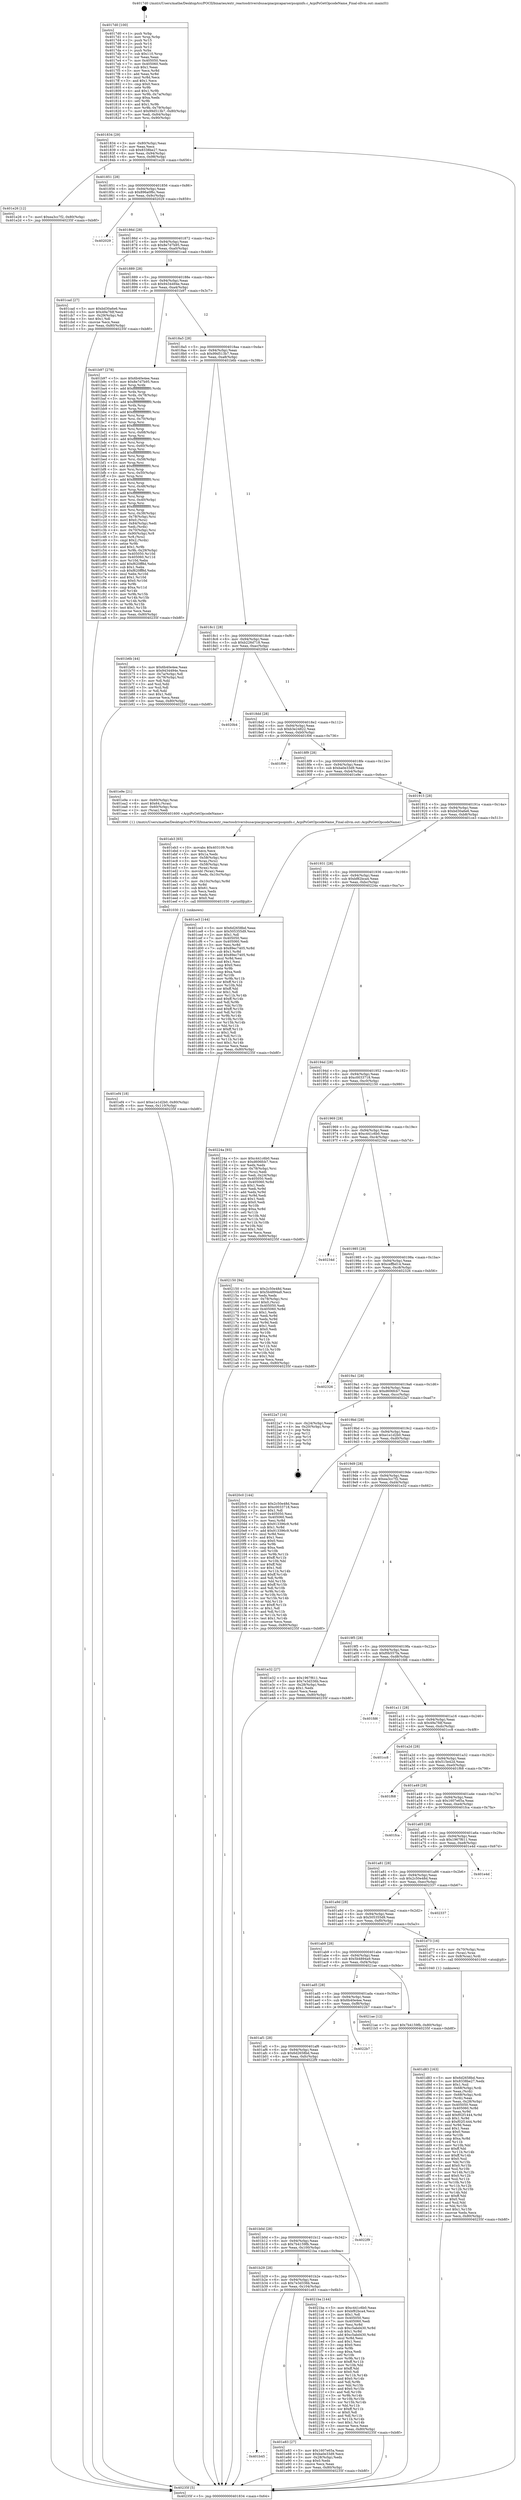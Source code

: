 digraph "0x4017d0" {
  label = "0x4017d0 (/mnt/c/Users/mathe/Desktop/tcc/POCII/binaries/extr_reactosdriversbusacpiacpicaparserpsopinfo.c_AcpiPsGetOpcodeName_Final-ollvm.out::main(0))"
  labelloc = "t"
  node[shape=record]

  Entry [label="",width=0.3,height=0.3,shape=circle,fillcolor=black,style=filled]
  "0x401834" [label="{
     0x401834 [29]\l
     | [instrs]\l
     &nbsp;&nbsp;0x401834 \<+3\>: mov -0x80(%rbp),%eax\l
     &nbsp;&nbsp;0x401837 \<+2\>: mov %eax,%ecx\l
     &nbsp;&nbsp;0x401839 \<+6\>: sub $0x8338be27,%ecx\l
     &nbsp;&nbsp;0x40183f \<+6\>: mov %eax,-0x94(%rbp)\l
     &nbsp;&nbsp;0x401845 \<+6\>: mov %ecx,-0x98(%rbp)\l
     &nbsp;&nbsp;0x40184b \<+6\>: je 0000000000401e26 \<main+0x656\>\l
  }"]
  "0x401e26" [label="{
     0x401e26 [12]\l
     | [instrs]\l
     &nbsp;&nbsp;0x401e26 \<+7\>: movl $0xea3cc7f2,-0x80(%rbp)\l
     &nbsp;&nbsp;0x401e2d \<+5\>: jmp 000000000040235f \<main+0xb8f\>\l
  }"]
  "0x401851" [label="{
     0x401851 [28]\l
     | [instrs]\l
     &nbsp;&nbsp;0x401851 \<+5\>: jmp 0000000000401856 \<main+0x86\>\l
     &nbsp;&nbsp;0x401856 \<+6\>: mov -0x94(%rbp),%eax\l
     &nbsp;&nbsp;0x40185c \<+5\>: sub $0x896a0f6c,%eax\l
     &nbsp;&nbsp;0x401861 \<+6\>: mov %eax,-0x9c(%rbp)\l
     &nbsp;&nbsp;0x401867 \<+6\>: je 0000000000402029 \<main+0x859\>\l
  }"]
  Exit [label="",width=0.3,height=0.3,shape=circle,fillcolor=black,style=filled,peripheries=2]
  "0x402029" [label="{
     0x402029\l
  }", style=dashed]
  "0x40186d" [label="{
     0x40186d [28]\l
     | [instrs]\l
     &nbsp;&nbsp;0x40186d \<+5\>: jmp 0000000000401872 \<main+0xa2\>\l
     &nbsp;&nbsp;0x401872 \<+6\>: mov -0x94(%rbp),%eax\l
     &nbsp;&nbsp;0x401878 \<+5\>: sub $0x8e7d7b95,%eax\l
     &nbsp;&nbsp;0x40187d \<+6\>: mov %eax,-0xa0(%rbp)\l
     &nbsp;&nbsp;0x401883 \<+6\>: je 0000000000401cad \<main+0x4dd\>\l
  }"]
  "0x401ef4" [label="{
     0x401ef4 [18]\l
     | [instrs]\l
     &nbsp;&nbsp;0x401ef4 \<+7\>: movl $0xe1e1d2b0,-0x80(%rbp)\l
     &nbsp;&nbsp;0x401efb \<+6\>: mov %eax,-0x110(%rbp)\l
     &nbsp;&nbsp;0x401f01 \<+5\>: jmp 000000000040235f \<main+0xb8f\>\l
  }"]
  "0x401cad" [label="{
     0x401cad [27]\l
     | [instrs]\l
     &nbsp;&nbsp;0x401cad \<+5\>: mov $0xbd30a6e6,%eax\l
     &nbsp;&nbsp;0x401cb2 \<+5\>: mov $0x49a7fdf,%ecx\l
     &nbsp;&nbsp;0x401cb7 \<+3\>: mov -0x29(%rbp),%dl\l
     &nbsp;&nbsp;0x401cba \<+3\>: test $0x1,%dl\l
     &nbsp;&nbsp;0x401cbd \<+3\>: cmovne %ecx,%eax\l
     &nbsp;&nbsp;0x401cc0 \<+3\>: mov %eax,-0x80(%rbp)\l
     &nbsp;&nbsp;0x401cc3 \<+5\>: jmp 000000000040235f \<main+0xb8f\>\l
  }"]
  "0x401889" [label="{
     0x401889 [28]\l
     | [instrs]\l
     &nbsp;&nbsp;0x401889 \<+5\>: jmp 000000000040188e \<main+0xbe\>\l
     &nbsp;&nbsp;0x40188e \<+6\>: mov -0x94(%rbp),%eax\l
     &nbsp;&nbsp;0x401894 \<+5\>: sub $0x9434494e,%eax\l
     &nbsp;&nbsp;0x401899 \<+6\>: mov %eax,-0xa4(%rbp)\l
     &nbsp;&nbsp;0x40189f \<+6\>: je 0000000000401b97 \<main+0x3c7\>\l
  }"]
  "0x401eb3" [label="{
     0x401eb3 [65]\l
     | [instrs]\l
     &nbsp;&nbsp;0x401eb3 \<+10\>: movabs $0x403109,%rdi\l
     &nbsp;&nbsp;0x401ebd \<+2\>: xor %ecx,%ecx\l
     &nbsp;&nbsp;0x401ebf \<+5\>: mov $0x1a,%edx\l
     &nbsp;&nbsp;0x401ec4 \<+4\>: mov -0x58(%rbp),%rsi\l
     &nbsp;&nbsp;0x401ec8 \<+3\>: mov %rax,(%rsi)\l
     &nbsp;&nbsp;0x401ecb \<+4\>: mov -0x58(%rbp),%rax\l
     &nbsp;&nbsp;0x401ecf \<+3\>: mov (%rax),%rax\l
     &nbsp;&nbsp;0x401ed2 \<+3\>: movsbl (%rax),%eax\l
     &nbsp;&nbsp;0x401ed5 \<+6\>: mov %edx,-0x10c(%rbp)\l
     &nbsp;&nbsp;0x401edb \<+1\>: cltd\l
     &nbsp;&nbsp;0x401edc \<+7\>: mov -0x10c(%rbp),%r8d\l
     &nbsp;&nbsp;0x401ee3 \<+3\>: idiv %r8d\l
     &nbsp;&nbsp;0x401ee6 \<+3\>: sub $0x61,%ecx\l
     &nbsp;&nbsp;0x401ee9 \<+2\>: sub %ecx,%edx\l
     &nbsp;&nbsp;0x401eeb \<+2\>: mov %edx,%esi\l
     &nbsp;&nbsp;0x401eed \<+2\>: mov $0x0,%al\l
     &nbsp;&nbsp;0x401eef \<+5\>: call 0000000000401030 \<printf@plt\>\l
     | [calls]\l
     &nbsp;&nbsp;0x401030 \{1\} (unknown)\l
  }"]
  "0x401b97" [label="{
     0x401b97 [278]\l
     | [instrs]\l
     &nbsp;&nbsp;0x401b97 \<+5\>: mov $0x6b40e4ee,%eax\l
     &nbsp;&nbsp;0x401b9c \<+5\>: mov $0x8e7d7b95,%ecx\l
     &nbsp;&nbsp;0x401ba1 \<+3\>: mov %rsp,%rdx\l
     &nbsp;&nbsp;0x401ba4 \<+4\>: add $0xfffffffffffffff0,%rdx\l
     &nbsp;&nbsp;0x401ba8 \<+3\>: mov %rdx,%rsp\l
     &nbsp;&nbsp;0x401bab \<+4\>: mov %rdx,-0x78(%rbp)\l
     &nbsp;&nbsp;0x401baf \<+3\>: mov %rsp,%rdx\l
     &nbsp;&nbsp;0x401bb2 \<+4\>: add $0xfffffffffffffff0,%rdx\l
     &nbsp;&nbsp;0x401bb6 \<+3\>: mov %rdx,%rsp\l
     &nbsp;&nbsp;0x401bb9 \<+3\>: mov %rsp,%rsi\l
     &nbsp;&nbsp;0x401bbc \<+4\>: add $0xfffffffffffffff0,%rsi\l
     &nbsp;&nbsp;0x401bc0 \<+3\>: mov %rsi,%rsp\l
     &nbsp;&nbsp;0x401bc3 \<+4\>: mov %rsi,-0x70(%rbp)\l
     &nbsp;&nbsp;0x401bc7 \<+3\>: mov %rsp,%rsi\l
     &nbsp;&nbsp;0x401bca \<+4\>: add $0xfffffffffffffff0,%rsi\l
     &nbsp;&nbsp;0x401bce \<+3\>: mov %rsi,%rsp\l
     &nbsp;&nbsp;0x401bd1 \<+4\>: mov %rsi,-0x68(%rbp)\l
     &nbsp;&nbsp;0x401bd5 \<+3\>: mov %rsp,%rsi\l
     &nbsp;&nbsp;0x401bd8 \<+4\>: add $0xfffffffffffffff0,%rsi\l
     &nbsp;&nbsp;0x401bdc \<+3\>: mov %rsi,%rsp\l
     &nbsp;&nbsp;0x401bdf \<+4\>: mov %rsi,-0x60(%rbp)\l
     &nbsp;&nbsp;0x401be3 \<+3\>: mov %rsp,%rsi\l
     &nbsp;&nbsp;0x401be6 \<+4\>: add $0xfffffffffffffff0,%rsi\l
     &nbsp;&nbsp;0x401bea \<+3\>: mov %rsi,%rsp\l
     &nbsp;&nbsp;0x401bed \<+4\>: mov %rsi,-0x58(%rbp)\l
     &nbsp;&nbsp;0x401bf1 \<+3\>: mov %rsp,%rsi\l
     &nbsp;&nbsp;0x401bf4 \<+4\>: add $0xfffffffffffffff0,%rsi\l
     &nbsp;&nbsp;0x401bf8 \<+3\>: mov %rsi,%rsp\l
     &nbsp;&nbsp;0x401bfb \<+4\>: mov %rsi,-0x50(%rbp)\l
     &nbsp;&nbsp;0x401bff \<+3\>: mov %rsp,%rsi\l
     &nbsp;&nbsp;0x401c02 \<+4\>: add $0xfffffffffffffff0,%rsi\l
     &nbsp;&nbsp;0x401c06 \<+3\>: mov %rsi,%rsp\l
     &nbsp;&nbsp;0x401c09 \<+4\>: mov %rsi,-0x48(%rbp)\l
     &nbsp;&nbsp;0x401c0d \<+3\>: mov %rsp,%rsi\l
     &nbsp;&nbsp;0x401c10 \<+4\>: add $0xfffffffffffffff0,%rsi\l
     &nbsp;&nbsp;0x401c14 \<+3\>: mov %rsi,%rsp\l
     &nbsp;&nbsp;0x401c17 \<+4\>: mov %rsi,-0x40(%rbp)\l
     &nbsp;&nbsp;0x401c1b \<+3\>: mov %rsp,%rsi\l
     &nbsp;&nbsp;0x401c1e \<+4\>: add $0xfffffffffffffff0,%rsi\l
     &nbsp;&nbsp;0x401c22 \<+3\>: mov %rsi,%rsp\l
     &nbsp;&nbsp;0x401c25 \<+4\>: mov %rsi,-0x38(%rbp)\l
     &nbsp;&nbsp;0x401c29 \<+4\>: mov -0x78(%rbp),%rsi\l
     &nbsp;&nbsp;0x401c2d \<+6\>: movl $0x0,(%rsi)\l
     &nbsp;&nbsp;0x401c33 \<+6\>: mov -0x84(%rbp),%edi\l
     &nbsp;&nbsp;0x401c39 \<+2\>: mov %edi,(%rdx)\l
     &nbsp;&nbsp;0x401c3b \<+4\>: mov -0x70(%rbp),%rsi\l
     &nbsp;&nbsp;0x401c3f \<+7\>: mov -0x90(%rbp),%r8\l
     &nbsp;&nbsp;0x401c46 \<+3\>: mov %r8,(%rsi)\l
     &nbsp;&nbsp;0x401c49 \<+3\>: cmpl $0x2,(%rdx)\l
     &nbsp;&nbsp;0x401c4c \<+4\>: setne %r9b\l
     &nbsp;&nbsp;0x401c50 \<+4\>: and $0x1,%r9b\l
     &nbsp;&nbsp;0x401c54 \<+4\>: mov %r9b,-0x29(%rbp)\l
     &nbsp;&nbsp;0x401c58 \<+8\>: mov 0x405050,%r10d\l
     &nbsp;&nbsp;0x401c60 \<+8\>: mov 0x405060,%r11d\l
     &nbsp;&nbsp;0x401c68 \<+3\>: mov %r10d,%ebx\l
     &nbsp;&nbsp;0x401c6b \<+6\>: add $0xf620ff8d,%ebx\l
     &nbsp;&nbsp;0x401c71 \<+3\>: sub $0x1,%ebx\l
     &nbsp;&nbsp;0x401c74 \<+6\>: sub $0xf620ff8d,%ebx\l
     &nbsp;&nbsp;0x401c7a \<+4\>: imul %ebx,%r10d\l
     &nbsp;&nbsp;0x401c7e \<+4\>: and $0x1,%r10d\l
     &nbsp;&nbsp;0x401c82 \<+4\>: cmp $0x0,%r10d\l
     &nbsp;&nbsp;0x401c86 \<+4\>: sete %r9b\l
     &nbsp;&nbsp;0x401c8a \<+4\>: cmp $0xa,%r11d\l
     &nbsp;&nbsp;0x401c8e \<+4\>: setl %r14b\l
     &nbsp;&nbsp;0x401c92 \<+3\>: mov %r9b,%r15b\l
     &nbsp;&nbsp;0x401c95 \<+3\>: and %r14b,%r15b\l
     &nbsp;&nbsp;0x401c98 \<+3\>: xor %r14b,%r9b\l
     &nbsp;&nbsp;0x401c9b \<+3\>: or %r9b,%r15b\l
     &nbsp;&nbsp;0x401c9e \<+4\>: test $0x1,%r15b\l
     &nbsp;&nbsp;0x401ca2 \<+3\>: cmovne %ecx,%eax\l
     &nbsp;&nbsp;0x401ca5 \<+3\>: mov %eax,-0x80(%rbp)\l
     &nbsp;&nbsp;0x401ca8 \<+5\>: jmp 000000000040235f \<main+0xb8f\>\l
  }"]
  "0x4018a5" [label="{
     0x4018a5 [28]\l
     | [instrs]\l
     &nbsp;&nbsp;0x4018a5 \<+5\>: jmp 00000000004018aa \<main+0xda\>\l
     &nbsp;&nbsp;0x4018aa \<+6\>: mov -0x94(%rbp),%eax\l
     &nbsp;&nbsp;0x4018b0 \<+5\>: sub $0x99d513b7,%eax\l
     &nbsp;&nbsp;0x4018b5 \<+6\>: mov %eax,-0xa8(%rbp)\l
     &nbsp;&nbsp;0x4018bb \<+6\>: je 0000000000401b6b \<main+0x39b\>\l
  }"]
  "0x401b45" [label="{
     0x401b45\l
  }", style=dashed]
  "0x401b6b" [label="{
     0x401b6b [44]\l
     | [instrs]\l
     &nbsp;&nbsp;0x401b6b \<+5\>: mov $0x6b40e4ee,%eax\l
     &nbsp;&nbsp;0x401b70 \<+5\>: mov $0x9434494e,%ecx\l
     &nbsp;&nbsp;0x401b75 \<+3\>: mov -0x7a(%rbp),%dl\l
     &nbsp;&nbsp;0x401b78 \<+4\>: mov -0x79(%rbp),%sil\l
     &nbsp;&nbsp;0x401b7c \<+3\>: mov %dl,%dil\l
     &nbsp;&nbsp;0x401b7f \<+3\>: and %sil,%dil\l
     &nbsp;&nbsp;0x401b82 \<+3\>: xor %sil,%dl\l
     &nbsp;&nbsp;0x401b85 \<+3\>: or %dl,%dil\l
     &nbsp;&nbsp;0x401b88 \<+4\>: test $0x1,%dil\l
     &nbsp;&nbsp;0x401b8c \<+3\>: cmovne %ecx,%eax\l
     &nbsp;&nbsp;0x401b8f \<+3\>: mov %eax,-0x80(%rbp)\l
     &nbsp;&nbsp;0x401b92 \<+5\>: jmp 000000000040235f \<main+0xb8f\>\l
  }"]
  "0x4018c1" [label="{
     0x4018c1 [28]\l
     | [instrs]\l
     &nbsp;&nbsp;0x4018c1 \<+5\>: jmp 00000000004018c6 \<main+0xf6\>\l
     &nbsp;&nbsp;0x4018c6 \<+6\>: mov -0x94(%rbp),%eax\l
     &nbsp;&nbsp;0x4018cc \<+5\>: sub $0xb226d718,%eax\l
     &nbsp;&nbsp;0x4018d1 \<+6\>: mov %eax,-0xac(%rbp)\l
     &nbsp;&nbsp;0x4018d7 \<+6\>: je 00000000004020b4 \<main+0x8e4\>\l
  }"]
  "0x40235f" [label="{
     0x40235f [5]\l
     | [instrs]\l
     &nbsp;&nbsp;0x40235f \<+5\>: jmp 0000000000401834 \<main+0x64\>\l
  }"]
  "0x4017d0" [label="{
     0x4017d0 [100]\l
     | [instrs]\l
     &nbsp;&nbsp;0x4017d0 \<+1\>: push %rbp\l
     &nbsp;&nbsp;0x4017d1 \<+3\>: mov %rsp,%rbp\l
     &nbsp;&nbsp;0x4017d4 \<+2\>: push %r15\l
     &nbsp;&nbsp;0x4017d6 \<+2\>: push %r14\l
     &nbsp;&nbsp;0x4017d8 \<+2\>: push %r12\l
     &nbsp;&nbsp;0x4017da \<+1\>: push %rbx\l
     &nbsp;&nbsp;0x4017db \<+7\>: sub $0x110,%rsp\l
     &nbsp;&nbsp;0x4017e2 \<+2\>: xor %eax,%eax\l
     &nbsp;&nbsp;0x4017e4 \<+7\>: mov 0x405050,%ecx\l
     &nbsp;&nbsp;0x4017eb \<+7\>: mov 0x405060,%edx\l
     &nbsp;&nbsp;0x4017f2 \<+3\>: sub $0x1,%eax\l
     &nbsp;&nbsp;0x4017f5 \<+3\>: mov %ecx,%r8d\l
     &nbsp;&nbsp;0x4017f8 \<+3\>: add %eax,%r8d\l
     &nbsp;&nbsp;0x4017fb \<+4\>: imul %r8d,%ecx\l
     &nbsp;&nbsp;0x4017ff \<+3\>: and $0x1,%ecx\l
     &nbsp;&nbsp;0x401802 \<+3\>: cmp $0x0,%ecx\l
     &nbsp;&nbsp;0x401805 \<+4\>: sete %r9b\l
     &nbsp;&nbsp;0x401809 \<+4\>: and $0x1,%r9b\l
     &nbsp;&nbsp;0x40180d \<+4\>: mov %r9b,-0x7a(%rbp)\l
     &nbsp;&nbsp;0x401811 \<+3\>: cmp $0xa,%edx\l
     &nbsp;&nbsp;0x401814 \<+4\>: setl %r9b\l
     &nbsp;&nbsp;0x401818 \<+4\>: and $0x1,%r9b\l
     &nbsp;&nbsp;0x40181c \<+4\>: mov %r9b,-0x79(%rbp)\l
     &nbsp;&nbsp;0x401820 \<+7\>: movl $0x99d513b7,-0x80(%rbp)\l
     &nbsp;&nbsp;0x401827 \<+6\>: mov %edi,-0x84(%rbp)\l
     &nbsp;&nbsp;0x40182d \<+7\>: mov %rsi,-0x90(%rbp)\l
  }"]
  "0x401e83" [label="{
     0x401e83 [27]\l
     | [instrs]\l
     &nbsp;&nbsp;0x401e83 \<+5\>: mov $0x1607e65a,%eax\l
     &nbsp;&nbsp;0x401e88 \<+5\>: mov $0xba0e33d9,%ecx\l
     &nbsp;&nbsp;0x401e8d \<+3\>: mov -0x28(%rbp),%edx\l
     &nbsp;&nbsp;0x401e90 \<+3\>: cmp $0x0,%edx\l
     &nbsp;&nbsp;0x401e93 \<+3\>: cmove %ecx,%eax\l
     &nbsp;&nbsp;0x401e96 \<+3\>: mov %eax,-0x80(%rbp)\l
     &nbsp;&nbsp;0x401e99 \<+5\>: jmp 000000000040235f \<main+0xb8f\>\l
  }"]
  "0x401b29" [label="{
     0x401b29 [28]\l
     | [instrs]\l
     &nbsp;&nbsp;0x401b29 \<+5\>: jmp 0000000000401b2e \<main+0x35e\>\l
     &nbsp;&nbsp;0x401b2e \<+6\>: mov -0x94(%rbp),%eax\l
     &nbsp;&nbsp;0x401b34 \<+5\>: sub $0x7e3d336b,%eax\l
     &nbsp;&nbsp;0x401b39 \<+6\>: mov %eax,-0x104(%rbp)\l
     &nbsp;&nbsp;0x401b3f \<+6\>: je 0000000000401e83 \<main+0x6b3\>\l
  }"]
  "0x4020b4" [label="{
     0x4020b4\l
  }", style=dashed]
  "0x4018dd" [label="{
     0x4018dd [28]\l
     | [instrs]\l
     &nbsp;&nbsp;0x4018dd \<+5\>: jmp 00000000004018e2 \<main+0x112\>\l
     &nbsp;&nbsp;0x4018e2 \<+6\>: mov -0x94(%rbp),%eax\l
     &nbsp;&nbsp;0x4018e8 \<+5\>: sub $0xb3e24822,%eax\l
     &nbsp;&nbsp;0x4018ed \<+6\>: mov %eax,-0xb0(%rbp)\l
     &nbsp;&nbsp;0x4018f3 \<+6\>: je 0000000000401f06 \<main+0x736\>\l
  }"]
  "0x4021ba" [label="{
     0x4021ba [144]\l
     | [instrs]\l
     &nbsp;&nbsp;0x4021ba \<+5\>: mov $0xc441c6b0,%eax\l
     &nbsp;&nbsp;0x4021bf \<+5\>: mov $0xbf82bca4,%ecx\l
     &nbsp;&nbsp;0x4021c4 \<+2\>: mov $0x1,%dl\l
     &nbsp;&nbsp;0x4021c6 \<+7\>: mov 0x405050,%esi\l
     &nbsp;&nbsp;0x4021cd \<+7\>: mov 0x405060,%edi\l
     &nbsp;&nbsp;0x4021d4 \<+3\>: mov %esi,%r8d\l
     &nbsp;&nbsp;0x4021d7 \<+7\>: sub $0xc5abd430,%r8d\l
     &nbsp;&nbsp;0x4021de \<+4\>: sub $0x1,%r8d\l
     &nbsp;&nbsp;0x4021e2 \<+7\>: add $0xc5abd430,%r8d\l
     &nbsp;&nbsp;0x4021e9 \<+4\>: imul %r8d,%esi\l
     &nbsp;&nbsp;0x4021ed \<+3\>: and $0x1,%esi\l
     &nbsp;&nbsp;0x4021f0 \<+3\>: cmp $0x0,%esi\l
     &nbsp;&nbsp;0x4021f3 \<+4\>: sete %r9b\l
     &nbsp;&nbsp;0x4021f7 \<+3\>: cmp $0xa,%edi\l
     &nbsp;&nbsp;0x4021fa \<+4\>: setl %r10b\l
     &nbsp;&nbsp;0x4021fe \<+3\>: mov %r9b,%r11b\l
     &nbsp;&nbsp;0x402201 \<+4\>: xor $0xff,%r11b\l
     &nbsp;&nbsp;0x402205 \<+3\>: mov %r10b,%bl\l
     &nbsp;&nbsp;0x402208 \<+3\>: xor $0xff,%bl\l
     &nbsp;&nbsp;0x40220b \<+3\>: xor $0x0,%dl\l
     &nbsp;&nbsp;0x40220e \<+3\>: mov %r11b,%r14b\l
     &nbsp;&nbsp;0x402211 \<+4\>: and $0x0,%r14b\l
     &nbsp;&nbsp;0x402215 \<+3\>: and %dl,%r9b\l
     &nbsp;&nbsp;0x402218 \<+3\>: mov %bl,%r15b\l
     &nbsp;&nbsp;0x40221b \<+4\>: and $0x0,%r15b\l
     &nbsp;&nbsp;0x40221f \<+3\>: and %dl,%r10b\l
     &nbsp;&nbsp;0x402222 \<+3\>: or %r9b,%r14b\l
     &nbsp;&nbsp;0x402225 \<+3\>: or %r10b,%r15b\l
     &nbsp;&nbsp;0x402228 \<+3\>: xor %r15b,%r14b\l
     &nbsp;&nbsp;0x40222b \<+3\>: or %bl,%r11b\l
     &nbsp;&nbsp;0x40222e \<+4\>: xor $0xff,%r11b\l
     &nbsp;&nbsp;0x402232 \<+3\>: or $0x0,%dl\l
     &nbsp;&nbsp;0x402235 \<+3\>: and %dl,%r11b\l
     &nbsp;&nbsp;0x402238 \<+3\>: or %r11b,%r14b\l
     &nbsp;&nbsp;0x40223b \<+4\>: test $0x1,%r14b\l
     &nbsp;&nbsp;0x40223f \<+3\>: cmovne %ecx,%eax\l
     &nbsp;&nbsp;0x402242 \<+3\>: mov %eax,-0x80(%rbp)\l
     &nbsp;&nbsp;0x402245 \<+5\>: jmp 000000000040235f \<main+0xb8f\>\l
  }"]
  "0x401f06" [label="{
     0x401f06\l
  }", style=dashed]
  "0x4018f9" [label="{
     0x4018f9 [28]\l
     | [instrs]\l
     &nbsp;&nbsp;0x4018f9 \<+5\>: jmp 00000000004018fe \<main+0x12e\>\l
     &nbsp;&nbsp;0x4018fe \<+6\>: mov -0x94(%rbp),%eax\l
     &nbsp;&nbsp;0x401904 \<+5\>: sub $0xba0e33d9,%eax\l
     &nbsp;&nbsp;0x401909 \<+6\>: mov %eax,-0xb4(%rbp)\l
     &nbsp;&nbsp;0x40190f \<+6\>: je 0000000000401e9e \<main+0x6ce\>\l
  }"]
  "0x401b0d" [label="{
     0x401b0d [28]\l
     | [instrs]\l
     &nbsp;&nbsp;0x401b0d \<+5\>: jmp 0000000000401b12 \<main+0x342\>\l
     &nbsp;&nbsp;0x401b12 \<+6\>: mov -0x94(%rbp),%eax\l
     &nbsp;&nbsp;0x401b18 \<+5\>: sub $0x7b4159fb,%eax\l
     &nbsp;&nbsp;0x401b1d \<+6\>: mov %eax,-0x100(%rbp)\l
     &nbsp;&nbsp;0x401b23 \<+6\>: je 00000000004021ba \<main+0x9ea\>\l
  }"]
  "0x401e9e" [label="{
     0x401e9e [21]\l
     | [instrs]\l
     &nbsp;&nbsp;0x401e9e \<+4\>: mov -0x60(%rbp),%rax\l
     &nbsp;&nbsp;0x401ea2 \<+6\>: movl $0x64,(%rax)\l
     &nbsp;&nbsp;0x401ea8 \<+4\>: mov -0x60(%rbp),%rax\l
     &nbsp;&nbsp;0x401eac \<+2\>: mov (%rax),%edi\l
     &nbsp;&nbsp;0x401eae \<+5\>: call 0000000000401600 \<AcpiPsGetOpcodeName\>\l
     | [calls]\l
     &nbsp;&nbsp;0x401600 \{1\} (/mnt/c/Users/mathe/Desktop/tcc/POCII/binaries/extr_reactosdriversbusacpiacpicaparserpsopinfo.c_AcpiPsGetOpcodeName_Final-ollvm.out::AcpiPsGetOpcodeName)\l
  }"]
  "0x401915" [label="{
     0x401915 [28]\l
     | [instrs]\l
     &nbsp;&nbsp;0x401915 \<+5\>: jmp 000000000040191a \<main+0x14a\>\l
     &nbsp;&nbsp;0x40191a \<+6\>: mov -0x94(%rbp),%eax\l
     &nbsp;&nbsp;0x401920 \<+5\>: sub $0xbd30a6e6,%eax\l
     &nbsp;&nbsp;0x401925 \<+6\>: mov %eax,-0xb8(%rbp)\l
     &nbsp;&nbsp;0x40192b \<+6\>: je 0000000000401ce3 \<main+0x513\>\l
  }"]
  "0x4022f9" [label="{
     0x4022f9\l
  }", style=dashed]
  "0x401ce3" [label="{
     0x401ce3 [144]\l
     | [instrs]\l
     &nbsp;&nbsp;0x401ce3 \<+5\>: mov $0x6d2658bd,%eax\l
     &nbsp;&nbsp;0x401ce8 \<+5\>: mov $0x505355d9,%ecx\l
     &nbsp;&nbsp;0x401ced \<+2\>: mov $0x1,%dl\l
     &nbsp;&nbsp;0x401cef \<+7\>: mov 0x405050,%esi\l
     &nbsp;&nbsp;0x401cf6 \<+7\>: mov 0x405060,%edi\l
     &nbsp;&nbsp;0x401cfd \<+3\>: mov %esi,%r8d\l
     &nbsp;&nbsp;0x401d00 \<+7\>: sub $0x89ec7405,%r8d\l
     &nbsp;&nbsp;0x401d07 \<+4\>: sub $0x1,%r8d\l
     &nbsp;&nbsp;0x401d0b \<+7\>: add $0x89ec7405,%r8d\l
     &nbsp;&nbsp;0x401d12 \<+4\>: imul %r8d,%esi\l
     &nbsp;&nbsp;0x401d16 \<+3\>: and $0x1,%esi\l
     &nbsp;&nbsp;0x401d19 \<+3\>: cmp $0x0,%esi\l
     &nbsp;&nbsp;0x401d1c \<+4\>: sete %r9b\l
     &nbsp;&nbsp;0x401d20 \<+3\>: cmp $0xa,%edi\l
     &nbsp;&nbsp;0x401d23 \<+4\>: setl %r10b\l
     &nbsp;&nbsp;0x401d27 \<+3\>: mov %r9b,%r11b\l
     &nbsp;&nbsp;0x401d2a \<+4\>: xor $0xff,%r11b\l
     &nbsp;&nbsp;0x401d2e \<+3\>: mov %r10b,%bl\l
     &nbsp;&nbsp;0x401d31 \<+3\>: xor $0xff,%bl\l
     &nbsp;&nbsp;0x401d34 \<+3\>: xor $0x1,%dl\l
     &nbsp;&nbsp;0x401d37 \<+3\>: mov %r11b,%r14b\l
     &nbsp;&nbsp;0x401d3a \<+4\>: and $0xff,%r14b\l
     &nbsp;&nbsp;0x401d3e \<+3\>: and %dl,%r9b\l
     &nbsp;&nbsp;0x401d41 \<+3\>: mov %bl,%r15b\l
     &nbsp;&nbsp;0x401d44 \<+4\>: and $0xff,%r15b\l
     &nbsp;&nbsp;0x401d48 \<+3\>: and %dl,%r10b\l
     &nbsp;&nbsp;0x401d4b \<+3\>: or %r9b,%r14b\l
     &nbsp;&nbsp;0x401d4e \<+3\>: or %r10b,%r15b\l
     &nbsp;&nbsp;0x401d51 \<+3\>: xor %r15b,%r14b\l
     &nbsp;&nbsp;0x401d54 \<+3\>: or %bl,%r11b\l
     &nbsp;&nbsp;0x401d57 \<+4\>: xor $0xff,%r11b\l
     &nbsp;&nbsp;0x401d5b \<+3\>: or $0x1,%dl\l
     &nbsp;&nbsp;0x401d5e \<+3\>: and %dl,%r11b\l
     &nbsp;&nbsp;0x401d61 \<+3\>: or %r11b,%r14b\l
     &nbsp;&nbsp;0x401d64 \<+4\>: test $0x1,%r14b\l
     &nbsp;&nbsp;0x401d68 \<+3\>: cmovne %ecx,%eax\l
     &nbsp;&nbsp;0x401d6b \<+3\>: mov %eax,-0x80(%rbp)\l
     &nbsp;&nbsp;0x401d6e \<+5\>: jmp 000000000040235f \<main+0xb8f\>\l
  }"]
  "0x401931" [label="{
     0x401931 [28]\l
     | [instrs]\l
     &nbsp;&nbsp;0x401931 \<+5\>: jmp 0000000000401936 \<main+0x166\>\l
     &nbsp;&nbsp;0x401936 \<+6\>: mov -0x94(%rbp),%eax\l
     &nbsp;&nbsp;0x40193c \<+5\>: sub $0xbf82bca4,%eax\l
     &nbsp;&nbsp;0x401941 \<+6\>: mov %eax,-0xbc(%rbp)\l
     &nbsp;&nbsp;0x401947 \<+6\>: je 000000000040224a \<main+0xa7a\>\l
  }"]
  "0x401af1" [label="{
     0x401af1 [28]\l
     | [instrs]\l
     &nbsp;&nbsp;0x401af1 \<+5\>: jmp 0000000000401af6 \<main+0x326\>\l
     &nbsp;&nbsp;0x401af6 \<+6\>: mov -0x94(%rbp),%eax\l
     &nbsp;&nbsp;0x401afc \<+5\>: sub $0x6d2658bd,%eax\l
     &nbsp;&nbsp;0x401b01 \<+6\>: mov %eax,-0xfc(%rbp)\l
     &nbsp;&nbsp;0x401b07 \<+6\>: je 00000000004022f9 \<main+0xb29\>\l
  }"]
  "0x40224a" [label="{
     0x40224a [93]\l
     | [instrs]\l
     &nbsp;&nbsp;0x40224a \<+5\>: mov $0xc441c6b0,%eax\l
     &nbsp;&nbsp;0x40224f \<+5\>: mov $0xd606fcb7,%ecx\l
     &nbsp;&nbsp;0x402254 \<+2\>: xor %edx,%edx\l
     &nbsp;&nbsp;0x402256 \<+4\>: mov -0x78(%rbp),%rsi\l
     &nbsp;&nbsp;0x40225a \<+2\>: mov (%rsi),%edi\l
     &nbsp;&nbsp;0x40225c \<+3\>: mov %edi,-0x24(%rbp)\l
     &nbsp;&nbsp;0x40225f \<+7\>: mov 0x405050,%edi\l
     &nbsp;&nbsp;0x402266 \<+8\>: mov 0x405060,%r8d\l
     &nbsp;&nbsp;0x40226e \<+3\>: sub $0x1,%edx\l
     &nbsp;&nbsp;0x402271 \<+3\>: mov %edi,%r9d\l
     &nbsp;&nbsp;0x402274 \<+3\>: add %edx,%r9d\l
     &nbsp;&nbsp;0x402277 \<+4\>: imul %r9d,%edi\l
     &nbsp;&nbsp;0x40227b \<+3\>: and $0x1,%edi\l
     &nbsp;&nbsp;0x40227e \<+3\>: cmp $0x0,%edi\l
     &nbsp;&nbsp;0x402281 \<+4\>: sete %r10b\l
     &nbsp;&nbsp;0x402285 \<+4\>: cmp $0xa,%r8d\l
     &nbsp;&nbsp;0x402289 \<+4\>: setl %r11b\l
     &nbsp;&nbsp;0x40228d \<+3\>: mov %r10b,%bl\l
     &nbsp;&nbsp;0x402290 \<+3\>: and %r11b,%bl\l
     &nbsp;&nbsp;0x402293 \<+3\>: xor %r11b,%r10b\l
     &nbsp;&nbsp;0x402296 \<+3\>: or %r10b,%bl\l
     &nbsp;&nbsp;0x402299 \<+3\>: test $0x1,%bl\l
     &nbsp;&nbsp;0x40229c \<+3\>: cmovne %ecx,%eax\l
     &nbsp;&nbsp;0x40229f \<+3\>: mov %eax,-0x80(%rbp)\l
     &nbsp;&nbsp;0x4022a2 \<+5\>: jmp 000000000040235f \<main+0xb8f\>\l
  }"]
  "0x40194d" [label="{
     0x40194d [28]\l
     | [instrs]\l
     &nbsp;&nbsp;0x40194d \<+5\>: jmp 0000000000401952 \<main+0x182\>\l
     &nbsp;&nbsp;0x401952 \<+6\>: mov -0x94(%rbp),%eax\l
     &nbsp;&nbsp;0x401958 \<+5\>: sub $0xc0033718,%eax\l
     &nbsp;&nbsp;0x40195d \<+6\>: mov %eax,-0xc0(%rbp)\l
     &nbsp;&nbsp;0x401963 \<+6\>: je 0000000000402150 \<main+0x980\>\l
  }"]
  "0x4022b7" [label="{
     0x4022b7\l
  }", style=dashed]
  "0x402150" [label="{
     0x402150 [94]\l
     | [instrs]\l
     &nbsp;&nbsp;0x402150 \<+5\>: mov $0x2c50e48d,%eax\l
     &nbsp;&nbsp;0x402155 \<+5\>: mov $0x5b4894a9,%ecx\l
     &nbsp;&nbsp;0x40215a \<+2\>: xor %edx,%edx\l
     &nbsp;&nbsp;0x40215c \<+4\>: mov -0x78(%rbp),%rsi\l
     &nbsp;&nbsp;0x402160 \<+6\>: movl $0x0,(%rsi)\l
     &nbsp;&nbsp;0x402166 \<+7\>: mov 0x405050,%edi\l
     &nbsp;&nbsp;0x40216d \<+8\>: mov 0x405060,%r8d\l
     &nbsp;&nbsp;0x402175 \<+3\>: sub $0x1,%edx\l
     &nbsp;&nbsp;0x402178 \<+3\>: mov %edi,%r9d\l
     &nbsp;&nbsp;0x40217b \<+3\>: add %edx,%r9d\l
     &nbsp;&nbsp;0x40217e \<+4\>: imul %r9d,%edi\l
     &nbsp;&nbsp;0x402182 \<+3\>: and $0x1,%edi\l
     &nbsp;&nbsp;0x402185 \<+3\>: cmp $0x0,%edi\l
     &nbsp;&nbsp;0x402188 \<+4\>: sete %r10b\l
     &nbsp;&nbsp;0x40218c \<+4\>: cmp $0xa,%r8d\l
     &nbsp;&nbsp;0x402190 \<+4\>: setl %r11b\l
     &nbsp;&nbsp;0x402194 \<+3\>: mov %r10b,%bl\l
     &nbsp;&nbsp;0x402197 \<+3\>: and %r11b,%bl\l
     &nbsp;&nbsp;0x40219a \<+3\>: xor %r11b,%r10b\l
     &nbsp;&nbsp;0x40219d \<+3\>: or %r10b,%bl\l
     &nbsp;&nbsp;0x4021a0 \<+3\>: test $0x1,%bl\l
     &nbsp;&nbsp;0x4021a3 \<+3\>: cmovne %ecx,%eax\l
     &nbsp;&nbsp;0x4021a6 \<+3\>: mov %eax,-0x80(%rbp)\l
     &nbsp;&nbsp;0x4021a9 \<+5\>: jmp 000000000040235f \<main+0xb8f\>\l
  }"]
  "0x401969" [label="{
     0x401969 [28]\l
     | [instrs]\l
     &nbsp;&nbsp;0x401969 \<+5\>: jmp 000000000040196e \<main+0x19e\>\l
     &nbsp;&nbsp;0x40196e \<+6\>: mov -0x94(%rbp),%eax\l
     &nbsp;&nbsp;0x401974 \<+5\>: sub $0xc441c6b0,%eax\l
     &nbsp;&nbsp;0x401979 \<+6\>: mov %eax,-0xc4(%rbp)\l
     &nbsp;&nbsp;0x40197f \<+6\>: je 000000000040234d \<main+0xb7d\>\l
  }"]
  "0x401ad5" [label="{
     0x401ad5 [28]\l
     | [instrs]\l
     &nbsp;&nbsp;0x401ad5 \<+5\>: jmp 0000000000401ada \<main+0x30a\>\l
     &nbsp;&nbsp;0x401ada \<+6\>: mov -0x94(%rbp),%eax\l
     &nbsp;&nbsp;0x401ae0 \<+5\>: sub $0x6b40e4ee,%eax\l
     &nbsp;&nbsp;0x401ae5 \<+6\>: mov %eax,-0xf8(%rbp)\l
     &nbsp;&nbsp;0x401aeb \<+6\>: je 00000000004022b7 \<main+0xae7\>\l
  }"]
  "0x40234d" [label="{
     0x40234d\l
  }", style=dashed]
  "0x401985" [label="{
     0x401985 [28]\l
     | [instrs]\l
     &nbsp;&nbsp;0x401985 \<+5\>: jmp 000000000040198a \<main+0x1ba\>\l
     &nbsp;&nbsp;0x40198a \<+6\>: mov -0x94(%rbp),%eax\l
     &nbsp;&nbsp;0x401990 \<+5\>: sub $0xceffbd14,%eax\l
     &nbsp;&nbsp;0x401995 \<+6\>: mov %eax,-0xc8(%rbp)\l
     &nbsp;&nbsp;0x40199b \<+6\>: je 0000000000402326 \<main+0xb56\>\l
  }"]
  "0x4021ae" [label="{
     0x4021ae [12]\l
     | [instrs]\l
     &nbsp;&nbsp;0x4021ae \<+7\>: movl $0x7b4159fb,-0x80(%rbp)\l
     &nbsp;&nbsp;0x4021b5 \<+5\>: jmp 000000000040235f \<main+0xb8f\>\l
  }"]
  "0x402326" [label="{
     0x402326\l
  }", style=dashed]
  "0x4019a1" [label="{
     0x4019a1 [28]\l
     | [instrs]\l
     &nbsp;&nbsp;0x4019a1 \<+5\>: jmp 00000000004019a6 \<main+0x1d6\>\l
     &nbsp;&nbsp;0x4019a6 \<+6\>: mov -0x94(%rbp),%eax\l
     &nbsp;&nbsp;0x4019ac \<+5\>: sub $0xd606fcb7,%eax\l
     &nbsp;&nbsp;0x4019b1 \<+6\>: mov %eax,-0xcc(%rbp)\l
     &nbsp;&nbsp;0x4019b7 \<+6\>: je 00000000004022a7 \<main+0xad7\>\l
  }"]
  "0x401d83" [label="{
     0x401d83 [163]\l
     | [instrs]\l
     &nbsp;&nbsp;0x401d83 \<+5\>: mov $0x6d2658bd,%ecx\l
     &nbsp;&nbsp;0x401d88 \<+5\>: mov $0x8338be27,%edx\l
     &nbsp;&nbsp;0x401d8d \<+3\>: mov $0x1,%sil\l
     &nbsp;&nbsp;0x401d90 \<+4\>: mov -0x68(%rbp),%rdi\l
     &nbsp;&nbsp;0x401d94 \<+2\>: mov %eax,(%rdi)\l
     &nbsp;&nbsp;0x401d96 \<+4\>: mov -0x68(%rbp),%rdi\l
     &nbsp;&nbsp;0x401d9a \<+2\>: mov (%rdi),%eax\l
     &nbsp;&nbsp;0x401d9c \<+3\>: mov %eax,-0x28(%rbp)\l
     &nbsp;&nbsp;0x401d9f \<+7\>: mov 0x405050,%eax\l
     &nbsp;&nbsp;0x401da6 \<+8\>: mov 0x405060,%r8d\l
     &nbsp;&nbsp;0x401dae \<+3\>: mov %eax,%r9d\l
     &nbsp;&nbsp;0x401db1 \<+7\>: add $0xf02f1444,%r9d\l
     &nbsp;&nbsp;0x401db8 \<+4\>: sub $0x1,%r9d\l
     &nbsp;&nbsp;0x401dbc \<+7\>: sub $0xf02f1444,%r9d\l
     &nbsp;&nbsp;0x401dc3 \<+4\>: imul %r9d,%eax\l
     &nbsp;&nbsp;0x401dc7 \<+3\>: and $0x1,%eax\l
     &nbsp;&nbsp;0x401dca \<+3\>: cmp $0x0,%eax\l
     &nbsp;&nbsp;0x401dcd \<+4\>: sete %r10b\l
     &nbsp;&nbsp;0x401dd1 \<+4\>: cmp $0xa,%r8d\l
     &nbsp;&nbsp;0x401dd5 \<+4\>: setl %r11b\l
     &nbsp;&nbsp;0x401dd9 \<+3\>: mov %r10b,%bl\l
     &nbsp;&nbsp;0x401ddc \<+3\>: xor $0xff,%bl\l
     &nbsp;&nbsp;0x401ddf \<+3\>: mov %r11b,%r14b\l
     &nbsp;&nbsp;0x401de2 \<+4\>: xor $0xff,%r14b\l
     &nbsp;&nbsp;0x401de6 \<+4\>: xor $0x0,%sil\l
     &nbsp;&nbsp;0x401dea \<+3\>: mov %bl,%r15b\l
     &nbsp;&nbsp;0x401ded \<+4\>: and $0x0,%r15b\l
     &nbsp;&nbsp;0x401df1 \<+3\>: and %sil,%r10b\l
     &nbsp;&nbsp;0x401df4 \<+3\>: mov %r14b,%r12b\l
     &nbsp;&nbsp;0x401df7 \<+4\>: and $0x0,%r12b\l
     &nbsp;&nbsp;0x401dfb \<+3\>: and %sil,%r11b\l
     &nbsp;&nbsp;0x401dfe \<+3\>: or %r10b,%r15b\l
     &nbsp;&nbsp;0x401e01 \<+3\>: or %r11b,%r12b\l
     &nbsp;&nbsp;0x401e04 \<+3\>: xor %r12b,%r15b\l
     &nbsp;&nbsp;0x401e07 \<+3\>: or %r14b,%bl\l
     &nbsp;&nbsp;0x401e0a \<+3\>: xor $0xff,%bl\l
     &nbsp;&nbsp;0x401e0d \<+4\>: or $0x0,%sil\l
     &nbsp;&nbsp;0x401e11 \<+3\>: and %sil,%bl\l
     &nbsp;&nbsp;0x401e14 \<+3\>: or %bl,%r15b\l
     &nbsp;&nbsp;0x401e17 \<+4\>: test $0x1,%r15b\l
     &nbsp;&nbsp;0x401e1b \<+3\>: cmovne %edx,%ecx\l
     &nbsp;&nbsp;0x401e1e \<+3\>: mov %ecx,-0x80(%rbp)\l
     &nbsp;&nbsp;0x401e21 \<+5\>: jmp 000000000040235f \<main+0xb8f\>\l
  }"]
  "0x4022a7" [label="{
     0x4022a7 [16]\l
     | [instrs]\l
     &nbsp;&nbsp;0x4022a7 \<+3\>: mov -0x24(%rbp),%eax\l
     &nbsp;&nbsp;0x4022aa \<+4\>: lea -0x20(%rbp),%rsp\l
     &nbsp;&nbsp;0x4022ae \<+1\>: pop %rbx\l
     &nbsp;&nbsp;0x4022af \<+2\>: pop %r12\l
     &nbsp;&nbsp;0x4022b1 \<+2\>: pop %r14\l
     &nbsp;&nbsp;0x4022b3 \<+2\>: pop %r15\l
     &nbsp;&nbsp;0x4022b5 \<+1\>: pop %rbp\l
     &nbsp;&nbsp;0x4022b6 \<+1\>: ret\l
  }"]
  "0x4019bd" [label="{
     0x4019bd [28]\l
     | [instrs]\l
     &nbsp;&nbsp;0x4019bd \<+5\>: jmp 00000000004019c2 \<main+0x1f2\>\l
     &nbsp;&nbsp;0x4019c2 \<+6\>: mov -0x94(%rbp),%eax\l
     &nbsp;&nbsp;0x4019c8 \<+5\>: sub $0xe1e1d2b0,%eax\l
     &nbsp;&nbsp;0x4019cd \<+6\>: mov %eax,-0xd0(%rbp)\l
     &nbsp;&nbsp;0x4019d3 \<+6\>: je 00000000004020c0 \<main+0x8f0\>\l
  }"]
  "0x401ab9" [label="{
     0x401ab9 [28]\l
     | [instrs]\l
     &nbsp;&nbsp;0x401ab9 \<+5\>: jmp 0000000000401abe \<main+0x2ee\>\l
     &nbsp;&nbsp;0x401abe \<+6\>: mov -0x94(%rbp),%eax\l
     &nbsp;&nbsp;0x401ac4 \<+5\>: sub $0x5b4894a9,%eax\l
     &nbsp;&nbsp;0x401ac9 \<+6\>: mov %eax,-0xf4(%rbp)\l
     &nbsp;&nbsp;0x401acf \<+6\>: je 00000000004021ae \<main+0x9de\>\l
  }"]
  "0x4020c0" [label="{
     0x4020c0 [144]\l
     | [instrs]\l
     &nbsp;&nbsp;0x4020c0 \<+5\>: mov $0x2c50e48d,%eax\l
     &nbsp;&nbsp;0x4020c5 \<+5\>: mov $0xc0033718,%ecx\l
     &nbsp;&nbsp;0x4020ca \<+2\>: mov $0x1,%dl\l
     &nbsp;&nbsp;0x4020cc \<+7\>: mov 0x405050,%esi\l
     &nbsp;&nbsp;0x4020d3 \<+7\>: mov 0x405060,%edi\l
     &nbsp;&nbsp;0x4020da \<+3\>: mov %esi,%r8d\l
     &nbsp;&nbsp;0x4020dd \<+7\>: sub $0x913396c9,%r8d\l
     &nbsp;&nbsp;0x4020e4 \<+4\>: sub $0x1,%r8d\l
     &nbsp;&nbsp;0x4020e8 \<+7\>: add $0x913396c9,%r8d\l
     &nbsp;&nbsp;0x4020ef \<+4\>: imul %r8d,%esi\l
     &nbsp;&nbsp;0x4020f3 \<+3\>: and $0x1,%esi\l
     &nbsp;&nbsp;0x4020f6 \<+3\>: cmp $0x0,%esi\l
     &nbsp;&nbsp;0x4020f9 \<+4\>: sete %r9b\l
     &nbsp;&nbsp;0x4020fd \<+3\>: cmp $0xa,%edi\l
     &nbsp;&nbsp;0x402100 \<+4\>: setl %r10b\l
     &nbsp;&nbsp;0x402104 \<+3\>: mov %r9b,%r11b\l
     &nbsp;&nbsp;0x402107 \<+4\>: xor $0xff,%r11b\l
     &nbsp;&nbsp;0x40210b \<+3\>: mov %r10b,%bl\l
     &nbsp;&nbsp;0x40210e \<+3\>: xor $0xff,%bl\l
     &nbsp;&nbsp;0x402111 \<+3\>: xor $0x1,%dl\l
     &nbsp;&nbsp;0x402114 \<+3\>: mov %r11b,%r14b\l
     &nbsp;&nbsp;0x402117 \<+4\>: and $0xff,%r14b\l
     &nbsp;&nbsp;0x40211b \<+3\>: and %dl,%r9b\l
     &nbsp;&nbsp;0x40211e \<+3\>: mov %bl,%r15b\l
     &nbsp;&nbsp;0x402121 \<+4\>: and $0xff,%r15b\l
     &nbsp;&nbsp;0x402125 \<+3\>: and %dl,%r10b\l
     &nbsp;&nbsp;0x402128 \<+3\>: or %r9b,%r14b\l
     &nbsp;&nbsp;0x40212b \<+3\>: or %r10b,%r15b\l
     &nbsp;&nbsp;0x40212e \<+3\>: xor %r15b,%r14b\l
     &nbsp;&nbsp;0x402131 \<+3\>: or %bl,%r11b\l
     &nbsp;&nbsp;0x402134 \<+4\>: xor $0xff,%r11b\l
     &nbsp;&nbsp;0x402138 \<+3\>: or $0x1,%dl\l
     &nbsp;&nbsp;0x40213b \<+3\>: and %dl,%r11b\l
     &nbsp;&nbsp;0x40213e \<+3\>: or %r11b,%r14b\l
     &nbsp;&nbsp;0x402141 \<+4\>: test $0x1,%r14b\l
     &nbsp;&nbsp;0x402145 \<+3\>: cmovne %ecx,%eax\l
     &nbsp;&nbsp;0x402148 \<+3\>: mov %eax,-0x80(%rbp)\l
     &nbsp;&nbsp;0x40214b \<+5\>: jmp 000000000040235f \<main+0xb8f\>\l
  }"]
  "0x4019d9" [label="{
     0x4019d9 [28]\l
     | [instrs]\l
     &nbsp;&nbsp;0x4019d9 \<+5\>: jmp 00000000004019de \<main+0x20e\>\l
     &nbsp;&nbsp;0x4019de \<+6\>: mov -0x94(%rbp),%eax\l
     &nbsp;&nbsp;0x4019e4 \<+5\>: sub $0xea3cc7f2,%eax\l
     &nbsp;&nbsp;0x4019e9 \<+6\>: mov %eax,-0xd4(%rbp)\l
     &nbsp;&nbsp;0x4019ef \<+6\>: je 0000000000401e32 \<main+0x662\>\l
  }"]
  "0x401d73" [label="{
     0x401d73 [16]\l
     | [instrs]\l
     &nbsp;&nbsp;0x401d73 \<+4\>: mov -0x70(%rbp),%rax\l
     &nbsp;&nbsp;0x401d77 \<+3\>: mov (%rax),%rax\l
     &nbsp;&nbsp;0x401d7a \<+4\>: mov 0x8(%rax),%rdi\l
     &nbsp;&nbsp;0x401d7e \<+5\>: call 0000000000401040 \<atoi@plt\>\l
     | [calls]\l
     &nbsp;&nbsp;0x401040 \{1\} (unknown)\l
  }"]
  "0x401e32" [label="{
     0x401e32 [27]\l
     | [instrs]\l
     &nbsp;&nbsp;0x401e32 \<+5\>: mov $0x1967f611,%eax\l
     &nbsp;&nbsp;0x401e37 \<+5\>: mov $0x7e3d336b,%ecx\l
     &nbsp;&nbsp;0x401e3c \<+3\>: mov -0x28(%rbp),%edx\l
     &nbsp;&nbsp;0x401e3f \<+3\>: cmp $0x1,%edx\l
     &nbsp;&nbsp;0x401e42 \<+3\>: cmovl %ecx,%eax\l
     &nbsp;&nbsp;0x401e45 \<+3\>: mov %eax,-0x80(%rbp)\l
     &nbsp;&nbsp;0x401e48 \<+5\>: jmp 000000000040235f \<main+0xb8f\>\l
  }"]
  "0x4019f5" [label="{
     0x4019f5 [28]\l
     | [instrs]\l
     &nbsp;&nbsp;0x4019f5 \<+5\>: jmp 00000000004019fa \<main+0x22a\>\l
     &nbsp;&nbsp;0x4019fa \<+6\>: mov -0x94(%rbp),%eax\l
     &nbsp;&nbsp;0x401a00 \<+5\>: sub $0xf0b557fa,%eax\l
     &nbsp;&nbsp;0x401a05 \<+6\>: mov %eax,-0xd8(%rbp)\l
     &nbsp;&nbsp;0x401a0b \<+6\>: je 0000000000401fd6 \<main+0x806\>\l
  }"]
  "0x401a9d" [label="{
     0x401a9d [28]\l
     | [instrs]\l
     &nbsp;&nbsp;0x401a9d \<+5\>: jmp 0000000000401aa2 \<main+0x2d2\>\l
     &nbsp;&nbsp;0x401aa2 \<+6\>: mov -0x94(%rbp),%eax\l
     &nbsp;&nbsp;0x401aa8 \<+5\>: sub $0x505355d9,%eax\l
     &nbsp;&nbsp;0x401aad \<+6\>: mov %eax,-0xf0(%rbp)\l
     &nbsp;&nbsp;0x401ab3 \<+6\>: je 0000000000401d73 \<main+0x5a3\>\l
  }"]
  "0x401fd6" [label="{
     0x401fd6\l
  }", style=dashed]
  "0x401a11" [label="{
     0x401a11 [28]\l
     | [instrs]\l
     &nbsp;&nbsp;0x401a11 \<+5\>: jmp 0000000000401a16 \<main+0x246\>\l
     &nbsp;&nbsp;0x401a16 \<+6\>: mov -0x94(%rbp),%eax\l
     &nbsp;&nbsp;0x401a1c \<+5\>: sub $0x49a7fdf,%eax\l
     &nbsp;&nbsp;0x401a21 \<+6\>: mov %eax,-0xdc(%rbp)\l
     &nbsp;&nbsp;0x401a27 \<+6\>: je 0000000000401cc8 \<main+0x4f8\>\l
  }"]
  "0x402337" [label="{
     0x402337\l
  }", style=dashed]
  "0x401cc8" [label="{
     0x401cc8\l
  }", style=dashed]
  "0x401a2d" [label="{
     0x401a2d [28]\l
     | [instrs]\l
     &nbsp;&nbsp;0x401a2d \<+5\>: jmp 0000000000401a32 \<main+0x262\>\l
     &nbsp;&nbsp;0x401a32 \<+6\>: mov -0x94(%rbp),%eax\l
     &nbsp;&nbsp;0x401a38 \<+5\>: sub $0x515e42d,%eax\l
     &nbsp;&nbsp;0x401a3d \<+6\>: mov %eax,-0xe0(%rbp)\l
     &nbsp;&nbsp;0x401a43 \<+6\>: je 0000000000401f68 \<main+0x798\>\l
  }"]
  "0x401a81" [label="{
     0x401a81 [28]\l
     | [instrs]\l
     &nbsp;&nbsp;0x401a81 \<+5\>: jmp 0000000000401a86 \<main+0x2b6\>\l
     &nbsp;&nbsp;0x401a86 \<+6\>: mov -0x94(%rbp),%eax\l
     &nbsp;&nbsp;0x401a8c \<+5\>: sub $0x2c50e48d,%eax\l
     &nbsp;&nbsp;0x401a91 \<+6\>: mov %eax,-0xec(%rbp)\l
     &nbsp;&nbsp;0x401a97 \<+6\>: je 0000000000402337 \<main+0xb67\>\l
  }"]
  "0x401f68" [label="{
     0x401f68\l
  }", style=dashed]
  "0x401a49" [label="{
     0x401a49 [28]\l
     | [instrs]\l
     &nbsp;&nbsp;0x401a49 \<+5\>: jmp 0000000000401a4e \<main+0x27e\>\l
     &nbsp;&nbsp;0x401a4e \<+6\>: mov -0x94(%rbp),%eax\l
     &nbsp;&nbsp;0x401a54 \<+5\>: sub $0x1607e65a,%eax\l
     &nbsp;&nbsp;0x401a59 \<+6\>: mov %eax,-0xe4(%rbp)\l
     &nbsp;&nbsp;0x401a5f \<+6\>: je 0000000000401fca \<main+0x7fa\>\l
  }"]
  "0x401e4d" [label="{
     0x401e4d\l
  }", style=dashed]
  "0x401fca" [label="{
     0x401fca\l
  }", style=dashed]
  "0x401a65" [label="{
     0x401a65 [28]\l
     | [instrs]\l
     &nbsp;&nbsp;0x401a65 \<+5\>: jmp 0000000000401a6a \<main+0x29a\>\l
     &nbsp;&nbsp;0x401a6a \<+6\>: mov -0x94(%rbp),%eax\l
     &nbsp;&nbsp;0x401a70 \<+5\>: sub $0x1967f611,%eax\l
     &nbsp;&nbsp;0x401a75 \<+6\>: mov %eax,-0xe8(%rbp)\l
     &nbsp;&nbsp;0x401a7b \<+6\>: je 0000000000401e4d \<main+0x67d\>\l
  }"]
  Entry -> "0x4017d0" [label=" 1"]
  "0x401834" -> "0x401e26" [label=" 1"]
  "0x401834" -> "0x401851" [label=" 14"]
  "0x4022a7" -> Exit [label=" 1"]
  "0x401851" -> "0x402029" [label=" 0"]
  "0x401851" -> "0x40186d" [label=" 14"]
  "0x40224a" -> "0x40235f" [label=" 1"]
  "0x40186d" -> "0x401cad" [label=" 1"]
  "0x40186d" -> "0x401889" [label=" 13"]
  "0x4021ba" -> "0x40235f" [label=" 1"]
  "0x401889" -> "0x401b97" [label=" 1"]
  "0x401889" -> "0x4018a5" [label=" 12"]
  "0x4021ae" -> "0x40235f" [label=" 1"]
  "0x4018a5" -> "0x401b6b" [label=" 1"]
  "0x4018a5" -> "0x4018c1" [label=" 11"]
  "0x401b6b" -> "0x40235f" [label=" 1"]
  "0x4017d0" -> "0x401834" [label=" 1"]
  "0x40235f" -> "0x401834" [label=" 14"]
  "0x402150" -> "0x40235f" [label=" 1"]
  "0x401b97" -> "0x40235f" [label=" 1"]
  "0x401cad" -> "0x40235f" [label=" 1"]
  "0x4020c0" -> "0x40235f" [label=" 1"]
  "0x4018c1" -> "0x4020b4" [label=" 0"]
  "0x4018c1" -> "0x4018dd" [label=" 11"]
  "0x401eb3" -> "0x401ef4" [label=" 1"]
  "0x4018dd" -> "0x401f06" [label=" 0"]
  "0x4018dd" -> "0x4018f9" [label=" 11"]
  "0x401e9e" -> "0x401eb3" [label=" 1"]
  "0x4018f9" -> "0x401e9e" [label=" 1"]
  "0x4018f9" -> "0x401915" [label=" 10"]
  "0x401b29" -> "0x401b45" [label=" 0"]
  "0x401915" -> "0x401ce3" [label=" 1"]
  "0x401915" -> "0x401931" [label=" 9"]
  "0x401ce3" -> "0x40235f" [label=" 1"]
  "0x401b29" -> "0x401e83" [label=" 1"]
  "0x401931" -> "0x40224a" [label=" 1"]
  "0x401931" -> "0x40194d" [label=" 8"]
  "0x401b0d" -> "0x401b29" [label=" 1"]
  "0x40194d" -> "0x402150" [label=" 1"]
  "0x40194d" -> "0x401969" [label=" 7"]
  "0x401b0d" -> "0x4021ba" [label=" 1"]
  "0x401969" -> "0x40234d" [label=" 0"]
  "0x401969" -> "0x401985" [label=" 7"]
  "0x401af1" -> "0x401b0d" [label=" 2"]
  "0x401985" -> "0x402326" [label=" 0"]
  "0x401985" -> "0x4019a1" [label=" 7"]
  "0x401af1" -> "0x4022f9" [label=" 0"]
  "0x4019a1" -> "0x4022a7" [label=" 1"]
  "0x4019a1" -> "0x4019bd" [label=" 6"]
  "0x401ad5" -> "0x401af1" [label=" 2"]
  "0x4019bd" -> "0x4020c0" [label=" 1"]
  "0x4019bd" -> "0x4019d9" [label=" 5"]
  "0x401ad5" -> "0x4022b7" [label=" 0"]
  "0x4019d9" -> "0x401e32" [label=" 1"]
  "0x4019d9" -> "0x4019f5" [label=" 4"]
  "0x401e83" -> "0x40235f" [label=" 1"]
  "0x4019f5" -> "0x401fd6" [label=" 0"]
  "0x4019f5" -> "0x401a11" [label=" 4"]
  "0x401ab9" -> "0x4021ae" [label=" 1"]
  "0x401a11" -> "0x401cc8" [label=" 0"]
  "0x401a11" -> "0x401a2d" [label=" 4"]
  "0x401ef4" -> "0x40235f" [label=" 1"]
  "0x401a2d" -> "0x401f68" [label=" 0"]
  "0x401a2d" -> "0x401a49" [label=" 4"]
  "0x401e26" -> "0x40235f" [label=" 1"]
  "0x401a49" -> "0x401fca" [label=" 0"]
  "0x401a49" -> "0x401a65" [label=" 4"]
  "0x401d83" -> "0x40235f" [label=" 1"]
  "0x401a65" -> "0x401e4d" [label=" 0"]
  "0x401a65" -> "0x401a81" [label=" 4"]
  "0x401e32" -> "0x40235f" [label=" 1"]
  "0x401a81" -> "0x402337" [label=" 0"]
  "0x401a81" -> "0x401a9d" [label=" 4"]
  "0x401ab9" -> "0x401ad5" [label=" 2"]
  "0x401a9d" -> "0x401d73" [label=" 1"]
  "0x401a9d" -> "0x401ab9" [label=" 3"]
  "0x401d73" -> "0x401d83" [label=" 1"]
}
